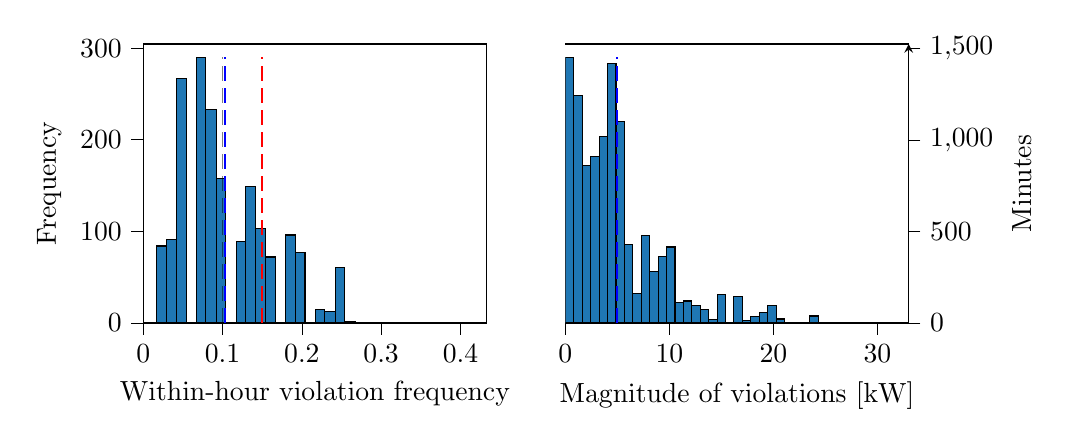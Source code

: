 % This file was created with tikzplotlib v0.10.1.
\begin{tikzpicture}

\definecolor{darkgray176}{RGB}{176,176,176}
\definecolor{lightgray204}{RGB}{204,204,204}
\definecolor{steelblue31119180}{RGB}{31,119,180}

\begin{groupplot}[group style={group size=2 by 1}]
\nextgroupplot[
legend cell align={left},
legend style={fill opacity=0.8, draw opacity=1, text opacity=1, draw=lightgray204},
tick align=outside,
tick pos=left,
width=0.49\textwidth,
x grid style={darkgray176},
xlabel={Within-hour violation frequency},
xmin=0, xmax=0.433,
xtick style={color=black},
y grid style={darkgray176},
ylabel={Frequency},
ymin=0, ymax=304.5,
ytick style={color=black}
]
\draw[draw=black,fill=steelblue31119180] (axis cs:0.017,0) rectangle (axis cs:0.029,84);
\draw[draw=black,fill=steelblue31119180] (axis cs:0.029,0) rectangle (axis cs:0.042,91);
\draw[draw=black,fill=steelblue31119180] (axis cs:0.042,0) rectangle (axis cs:0.054,267);
\draw[draw=black,fill=steelblue31119180] (axis cs:0.054,0) rectangle (axis cs:0.067,0);
\draw[draw=black,fill=steelblue31119180] (axis cs:0.067,0) rectangle (axis cs:0.079,290);
\draw[draw=black,fill=steelblue31119180] (axis cs:0.079,0) rectangle (axis cs:0.092,233);
\draw[draw=black,fill=steelblue31119180] (axis cs:0.092,0) rectangle (axis cs:0.104,158);
\draw[draw=black,fill=steelblue31119180] (axis cs:0.104,0) rectangle (axis cs:0.117,0);
\draw[draw=black,fill=steelblue31119180] (axis cs:0.117,0) rectangle (axis cs:0.129,89);
\draw[draw=black,fill=steelblue31119180] (axis cs:0.129,0) rectangle (axis cs:0.142,149);
\draw[draw=black,fill=steelblue31119180] (axis cs:0.142,0) rectangle (axis cs:0.154,103);
\draw[draw=black,fill=steelblue31119180] (axis cs:0.154,0) rectangle (axis cs:0.167,72);
\draw[draw=black,fill=steelblue31119180] (axis cs:0.167,0) rectangle (axis cs:0.179,0);
\draw[draw=black,fill=steelblue31119180] (axis cs:0.179,0) rectangle (axis cs:0.192,96);
\draw[draw=black,fill=steelblue31119180] (axis cs:0.192,0) rectangle (axis cs:0.204,77);
\draw[draw=black,fill=steelblue31119180] (axis cs:0.204,0) rectangle (axis cs:0.217,0);
\draw[draw=black,fill=steelblue31119180] (axis cs:0.217,0) rectangle (axis cs:0.229,15);
\draw[draw=black,fill=steelblue31119180] (axis cs:0.229,0) rectangle (axis cs:0.242,13);
\draw[draw=black,fill=steelblue31119180] (axis cs:0.242,0) rectangle (axis cs:0.254,61);
\draw[draw=black,fill=steelblue31119180] (axis cs:0.254,0) rectangle (axis cs:0.267,2);
\path [draw=blue, semithick, dash pattern=on 5.55pt off 2.4pt]
(axis cs:0.103,0)
--(axis cs:0.103,290);

\path [draw=black, draw opacity=0.5, semithick, dash pattern=on 5.55pt off 2.4pt]
(axis cs:0.1,0)
--(axis cs:0.1,290);

\path [draw=red, semithick, dash pattern=on 5.55pt off 2.4pt]
(axis cs:0.15,0)
--(axis cs:0.15,290);


\nextgroupplot[
axis y line=right,
legend cell align={left},
legend style={fill opacity=0.8, draw opacity=1, text opacity=1, draw=lightgray204},
tick align=outside,
width=0.49\textwidth,
x grid style={darkgray176},
xlabel={Magnitude of violations [kW]},
xmin=0, xmax=32.995,
xtick pos=left,
xtick style={color=black},
y grid style={darkgray176},
ylabel={Minutes},
ymin=0, ymax=1524.6,
ytick pos=right,
ytick style={color=black},
yticklabel style={anchor=west}
]
\draw[draw=black,fill=steelblue31119180] (axis cs:0.008,0) rectangle (axis cs:0.818,1452);
\draw[draw=black,fill=steelblue31119180] (axis cs:0.818,0) rectangle (axis cs:1.627,1245);
\draw[draw=black,fill=steelblue31119180] (axis cs:1.627,0) rectangle (axis cs:2.437,861);
\draw[draw=black,fill=steelblue31119180] (axis cs:2.437,0) rectangle (axis cs:3.247,911);
\draw[draw=black,fill=steelblue31119180] (axis cs:3.247,0) rectangle (axis cs:4.057,1017);
\draw[draw=black,fill=steelblue31119180] (axis cs:4.057,0) rectangle (axis cs:4.867,1416);
\draw[draw=black,fill=steelblue31119180] (axis cs:4.867,0) rectangle (axis cs:5.676,1099);
\draw[draw=black,fill=steelblue31119180] (axis cs:5.676,0) rectangle (axis cs:6.486,427);
\draw[draw=black,fill=steelblue31119180] (axis cs:6.486,0) rectangle (axis cs:7.296,163);
\draw[draw=black,fill=steelblue31119180] (axis cs:7.296,0) rectangle (axis cs:8.106,480);
\draw[draw=black,fill=steelblue31119180] (axis cs:8.106,0) rectangle (axis cs:8.916,282);
\draw[draw=black,fill=steelblue31119180] (axis cs:8.916,0) rectangle (axis cs:9.726,363);
\draw[draw=black,fill=steelblue31119180] (axis cs:9.726,0) rectangle (axis cs:10.535,415);
\draw[draw=black,fill=steelblue31119180] (axis cs:10.535,0) rectangle (axis cs:11.345,110);
\draw[draw=black,fill=steelblue31119180] (axis cs:11.345,0) rectangle (axis cs:12.155,120);
\draw[draw=black,fill=steelblue31119180] (axis cs:12.155,0) rectangle (axis cs:12.965,94);
\draw[draw=black,fill=steelblue31119180] (axis cs:12.965,0) rectangle (axis cs:13.775,72);
\draw[draw=black,fill=steelblue31119180] (axis cs:13.775,0) rectangle (axis cs:14.584,21);
\draw[draw=black,fill=steelblue31119180] (axis cs:14.584,0) rectangle (axis cs:15.394,156);
\draw[draw=black,fill=steelblue31119180] (axis cs:15.394,0) rectangle (axis cs:16.204,0);
\draw[draw=black,fill=steelblue31119180] (axis cs:16.204,0) rectangle (axis cs:17.014,144);
\draw[draw=black,fill=steelblue31119180] (axis cs:17.014,0) rectangle (axis cs:17.824,12);
\draw[draw=black,fill=steelblue31119180] (axis cs:17.824,0) rectangle (axis cs:18.633,34);
\draw[draw=black,fill=steelblue31119180] (axis cs:18.633,0) rectangle (axis cs:19.443,55);
\draw[draw=black,fill=steelblue31119180] (axis cs:19.443,0) rectangle (axis cs:20.253,96);
\draw[draw=black,fill=steelblue31119180] (axis cs:20.253,0) rectangle (axis cs:21.063,22);
\draw[draw=black,fill=steelblue31119180] (axis cs:21.063,0) rectangle (axis cs:21.873,1);
\draw[draw=black,fill=steelblue31119180] (axis cs:21.873,0) rectangle (axis cs:22.683,0);
\draw[draw=black,fill=steelblue31119180] (axis cs:22.683,0) rectangle (axis cs:23.492,0);
\draw[draw=black,fill=steelblue31119180] (axis cs:23.492,0) rectangle (axis cs:24.302,38);
\path [draw=blue, semithick, dash pattern=on 5.55pt off 2.4pt]
(axis cs:4.938,0)
--(axis cs:4.938,1452);

\end{groupplot}

\end{tikzpicture}
